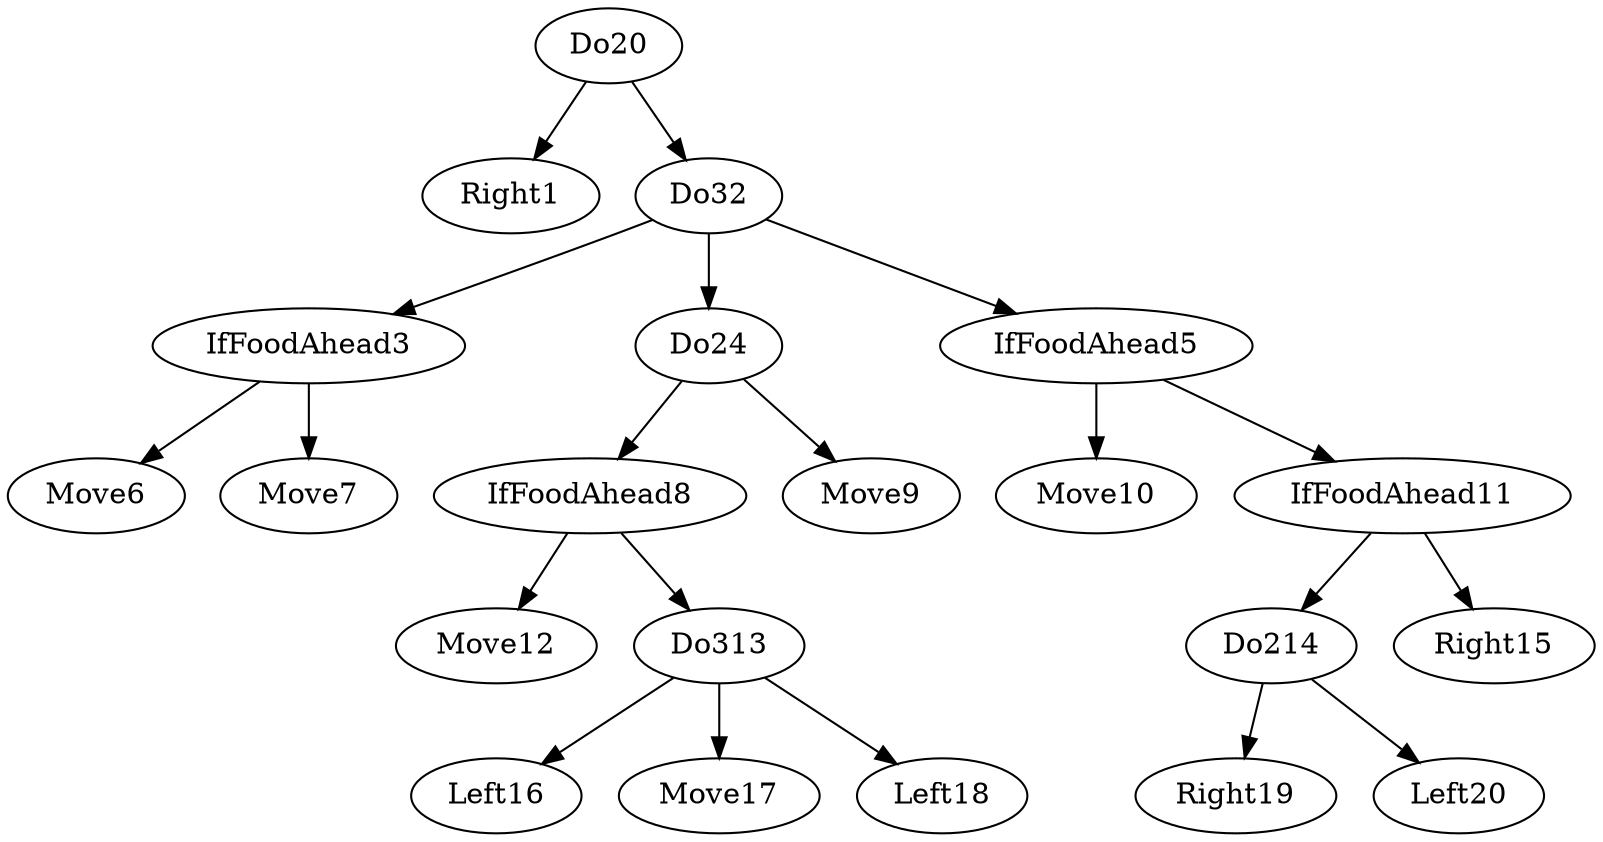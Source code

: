 digraph T {
	Do20 -> Right1;
	Do20 -> Do32;
	Do32 -> IfFoodAhead3;
	Do32 -> Do24;
	Do32 -> IfFoodAhead5;
	IfFoodAhead3 -> Move6;
	IfFoodAhead3 -> Move7;
	Do24 -> IfFoodAhead8;
	Do24 -> Move9;
	IfFoodAhead5 -> Move10;
	IfFoodAhead5 -> IfFoodAhead11;
	IfFoodAhead8 -> Move12;
	IfFoodAhead8 -> Do313;
	IfFoodAhead11 -> Do214;
	IfFoodAhead11 -> Right15;
	Do313 -> Left16;
	Do313 -> Move17;
	Do313 -> Left18;
	Do214 -> Right19;
	Do214 -> Left20;
}
